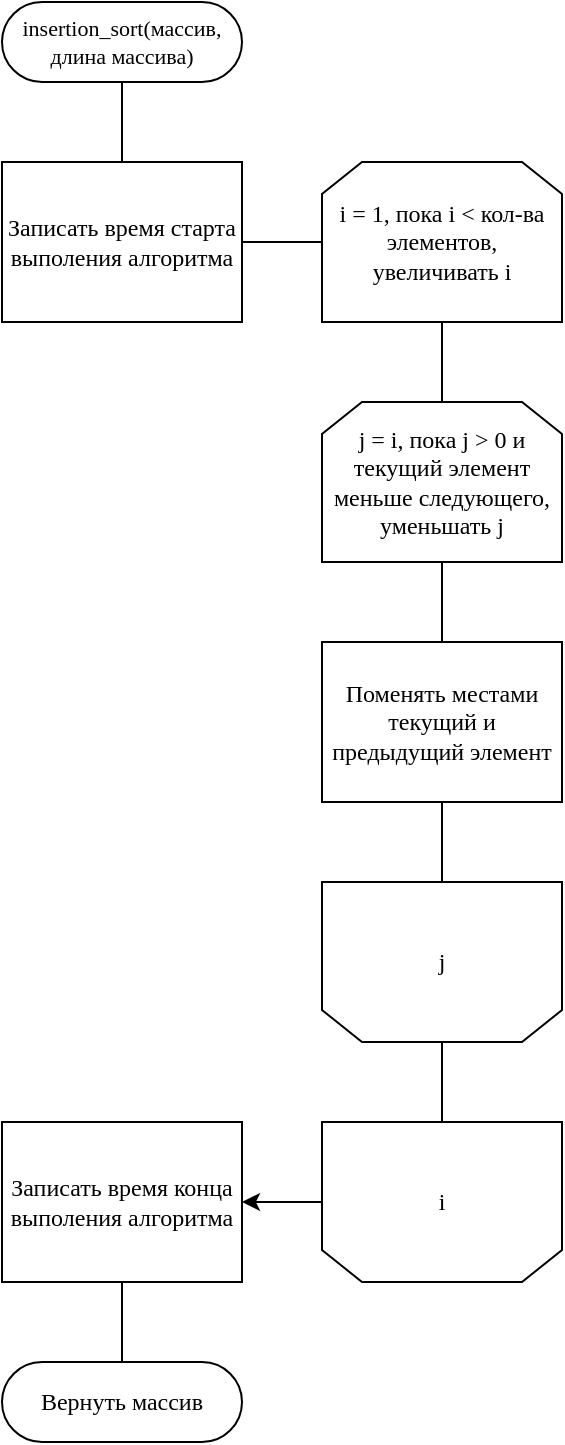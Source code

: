 <mxfile version="24.0.4" type="device">
  <diagram name="Страница — 1" id="f5qaqixOcX6vG_OhwR0j">
    <mxGraphModel dx="794" dy="511" grid="1" gridSize="10" guides="1" tooltips="1" connect="1" arrows="1" fold="1" page="1" pageScale="1" pageWidth="649" pageHeight="1011" math="0" shadow="0">
      <root>
        <mxCell id="0" />
        <mxCell id="1" parent="0" />
        <mxCell id="nJ6Ww0g720tPBGZMg6HW-22" style="edgeStyle=orthogonalEdgeStyle;rounded=0;orthogonalLoop=1;jettySize=auto;html=1;exitX=0.5;exitY=0.5;exitDx=0;exitDy=20;exitPerimeter=0;entryX=0.5;entryY=0;entryDx=0;entryDy=0;endArrow=none;endFill=0;fontFamily=Times New Roman;" parent="1" source="nJ6Ww0g720tPBGZMg6HW-1" target="nJ6Ww0g720tPBGZMg6HW-16" edge="1">
          <mxGeometry relative="1" as="geometry" />
        </mxCell>
        <mxCell id="nJ6Ww0g720tPBGZMg6HW-1" value="insertion_sort(массив, длина массива)" style="html=1;dashed=0;whiteSpace=wrap;shape=mxgraph.dfd.start;fontSize=11;fontFamily=Times New Roman;" parent="1" vertex="1">
          <mxGeometry x="80" y="40" width="120" height="40" as="geometry" />
        </mxCell>
        <mxCell id="nJ6Ww0g720tPBGZMg6HW-23" style="edgeStyle=orthogonalEdgeStyle;rounded=0;orthogonalLoop=1;jettySize=auto;html=1;exitX=0.5;exitY=1;exitDx=0;exitDy=0;entryX=0.5;entryY=0;entryDx=0;entryDy=0;endArrow=none;endFill=0;fontFamily=Times New Roman;" parent="1" source="nJ6Ww0g720tPBGZMg6HW-3" target="nJ6Ww0g720tPBGZMg6HW-5" edge="1">
          <mxGeometry relative="1" as="geometry" />
        </mxCell>
        <mxCell id="nJ6Ww0g720tPBGZMg6HW-3" value="i = 1, пока i &amp;lt; кол-ва элементов, увеличивать i" style="shape=loopLimit;whiteSpace=wrap;html=1;fontFamily=Times New Roman;" parent="1" vertex="1">
          <mxGeometry x="240" y="120" width="120" height="80" as="geometry" />
        </mxCell>
        <mxCell id="dtTf51XncVz5735u-F1A-3" style="edgeStyle=orthogonalEdgeStyle;rounded=0;orthogonalLoop=1;jettySize=auto;html=1;exitX=1;exitY=0.5;exitDx=0;exitDy=0;entryX=1;entryY=0.5;entryDx=0;entryDy=0;endArrow=classic;endFill=1;fontFamily=Times New Roman;" parent="1" source="nJ6Ww0g720tPBGZMg6HW-4" target="nJ6Ww0g720tPBGZMg6HW-18" edge="1">
          <mxGeometry relative="1" as="geometry" />
        </mxCell>
        <mxCell id="nJ6Ww0g720tPBGZMg6HW-4" value="i" style="shape=loopLimit;whiteSpace=wrap;html=1;direction=west;fontFamily=Times New Roman;" parent="1" vertex="1">
          <mxGeometry x="240" y="600" width="120" height="80" as="geometry" />
        </mxCell>
        <mxCell id="nJ6Ww0g720tPBGZMg6HW-12" style="edgeStyle=orthogonalEdgeStyle;rounded=0;orthogonalLoop=1;jettySize=auto;html=1;exitX=0.5;exitY=1;exitDx=0;exitDy=0;entryX=0.5;entryY=0;entryDx=0;entryDy=0;endArrow=none;endFill=0;fontFamily=Times New Roman;" parent="1" source="nJ6Ww0g720tPBGZMg6HW-5" target="nJ6Ww0g720tPBGZMg6HW-10" edge="1">
          <mxGeometry relative="1" as="geometry" />
        </mxCell>
        <mxCell id="nJ6Ww0g720tPBGZMg6HW-5" value="j = i, пока j &amp;gt; 0 и текущий элемент меньше следующего, уменьшать j" style="shape=loopLimit;whiteSpace=wrap;html=1;fontFamily=Times New Roman;" parent="1" vertex="1">
          <mxGeometry x="240" y="240" width="120" height="80" as="geometry" />
        </mxCell>
        <mxCell id="dtTf51XncVz5735u-F1A-2" style="edgeStyle=orthogonalEdgeStyle;rounded=0;orthogonalLoop=1;jettySize=auto;html=1;exitX=0.5;exitY=0;exitDx=0;exitDy=0;entryX=0.5;entryY=1;entryDx=0;entryDy=0;endArrow=none;endFill=0;fontFamily=Times New Roman;" parent="1" source="nJ6Ww0g720tPBGZMg6HW-6" target="nJ6Ww0g720tPBGZMg6HW-4" edge="1">
          <mxGeometry relative="1" as="geometry" />
        </mxCell>
        <mxCell id="nJ6Ww0g720tPBGZMg6HW-6" value="j" style="shape=loopLimit;whiteSpace=wrap;html=1;direction=west;fontFamily=Times New Roman;" parent="1" vertex="1">
          <mxGeometry x="240" y="480" width="120" height="80" as="geometry" />
        </mxCell>
        <mxCell id="nJ6Ww0g720tPBGZMg6HW-11" style="edgeStyle=orthogonalEdgeStyle;rounded=0;orthogonalLoop=1;jettySize=auto;html=1;exitX=0.5;exitY=1;exitDx=0;exitDy=0;endArrow=none;endFill=0;fontFamily=Times New Roman;" parent="1" source="nJ6Ww0g720tPBGZMg6HW-10" target="nJ6Ww0g720tPBGZMg6HW-6" edge="1">
          <mxGeometry relative="1" as="geometry" />
        </mxCell>
        <mxCell id="nJ6Ww0g720tPBGZMg6HW-10" value="Поменять местами текущий и предыдущий элемент" style="rounded=0;whiteSpace=wrap;html=1;fontFamily=Times New Roman;" parent="1" vertex="1">
          <mxGeometry x="240" y="360" width="120" height="80" as="geometry" />
        </mxCell>
        <mxCell id="nJ6Ww0g720tPBGZMg6HW-14" value="Вернуть массив" style="html=1;dashed=0;whiteSpace=wrap;shape=mxgraph.dfd.start;fontFamily=Times New Roman;" parent="1" vertex="1">
          <mxGeometry x="80" y="720" width="120" height="40" as="geometry" />
        </mxCell>
        <mxCell id="nJ6Ww0g720tPBGZMg6HW-17" style="edgeStyle=orthogonalEdgeStyle;rounded=0;orthogonalLoop=1;jettySize=auto;html=1;exitX=1;exitY=0.5;exitDx=0;exitDy=0;entryX=0;entryY=0.5;entryDx=0;entryDy=0;endArrow=none;endFill=0;fontFamily=Times New Roman;" parent="1" source="nJ6Ww0g720tPBGZMg6HW-16" target="nJ6Ww0g720tPBGZMg6HW-3" edge="1">
          <mxGeometry relative="1" as="geometry" />
        </mxCell>
        <mxCell id="nJ6Ww0g720tPBGZMg6HW-16" value="Записать время старта выполения алгоритма" style="rounded=0;whiteSpace=wrap;html=1;fontFamily=Times New Roman;" parent="1" vertex="1">
          <mxGeometry x="80" y="120" width="120" height="80" as="geometry" />
        </mxCell>
        <mxCell id="dtTf51XncVz5735u-F1A-4" style="edgeStyle=orthogonalEdgeStyle;rounded=0;orthogonalLoop=1;jettySize=auto;html=1;exitX=0.5;exitY=1;exitDx=0;exitDy=0;endArrow=none;endFill=0;fontFamily=Times New Roman;" parent="1" source="nJ6Ww0g720tPBGZMg6HW-18" target="nJ6Ww0g720tPBGZMg6HW-14" edge="1">
          <mxGeometry relative="1" as="geometry" />
        </mxCell>
        <mxCell id="nJ6Ww0g720tPBGZMg6HW-18" value="Записать время конца выполения алгоритма" style="rounded=0;whiteSpace=wrap;html=1;fontFamily=Times New Roman;" parent="1" vertex="1">
          <mxGeometry x="80" y="600" width="120" height="80" as="geometry" />
        </mxCell>
      </root>
    </mxGraphModel>
  </diagram>
</mxfile>
